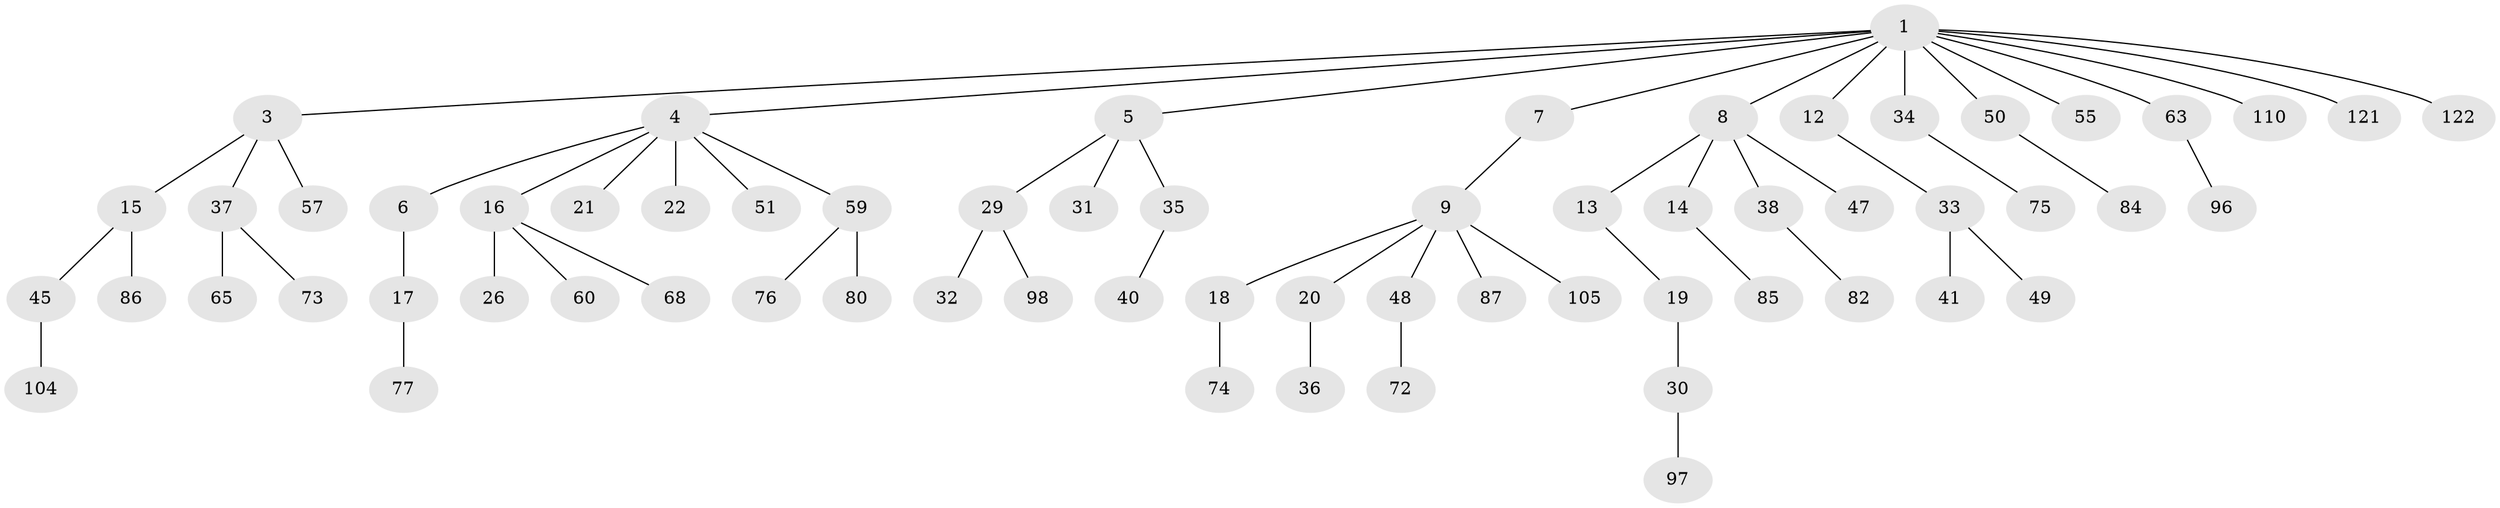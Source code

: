 // original degree distribution, {7: 0.015267175572519083, 8: 0.007633587786259542, 4: 0.0916030534351145, 6: 0.015267175572519083, 3: 0.13740458015267176, 2: 0.183206106870229, 1: 0.5419847328244275, 5: 0.007633587786259542}
// Generated by graph-tools (version 1.1) at 2025/19/03/04/25 18:19:09]
// undirected, 65 vertices, 64 edges
graph export_dot {
graph [start="1"]
  node [color=gray90,style=filled];
  1 [super="+2"];
  3;
  4 [super="+11+88"];
  5 [super="+120+27"];
  6 [super="+52"];
  7 [super="+56"];
  8 [super="+101+25"];
  9 [super="+23+10"];
  12;
  13;
  14 [super="+28+58+91"];
  15 [super="+43+107"];
  16;
  17 [super="+70+24"];
  18;
  19;
  20 [super="+64"];
  21 [super="+93"];
  22 [super="+89"];
  26 [super="+39+125+66"];
  29 [super="+67"];
  30 [super="+78"];
  31 [super="+46+54"];
  32;
  33;
  34;
  35 [super="+69"];
  36;
  37;
  38 [super="+42+118"];
  40;
  41 [super="+106"];
  45 [super="+94"];
  47;
  48 [super="+61"];
  49;
  50;
  51;
  55;
  57;
  59 [super="+79+123+62+92"];
  60 [super="+128+117"];
  63;
  65;
  68;
  72;
  73;
  74 [super="+115"];
  75 [super="+99"];
  76;
  77;
  80;
  82 [super="+100"];
  84;
  85;
  86;
  87 [super="+124"];
  96;
  97;
  98 [super="+131"];
  104;
  105;
  110;
  121;
  122;
  1 -- 4;
  1 -- 12;
  1 -- 34;
  1 -- 50;
  1 -- 121;
  1 -- 122;
  1 -- 3;
  1 -- 5;
  1 -- 7;
  1 -- 8;
  1 -- 110;
  1 -- 55;
  1 -- 63;
  3 -- 15;
  3 -- 37;
  3 -- 57;
  4 -- 6;
  4 -- 21;
  4 -- 22;
  4 -- 16;
  4 -- 51;
  4 -- 59;
  5 -- 31;
  5 -- 29;
  5 -- 35;
  6 -- 17;
  7 -- 9;
  8 -- 13;
  8 -- 14;
  8 -- 38;
  8 -- 47;
  9 -- 18;
  9 -- 20;
  9 -- 48;
  9 -- 105;
  9 -- 87;
  12 -- 33;
  13 -- 19;
  14 -- 85;
  15 -- 45;
  15 -- 86;
  16 -- 26;
  16 -- 60;
  16 -- 68;
  17 -- 77;
  18 -- 74;
  19 -- 30;
  20 -- 36;
  29 -- 32;
  29 -- 98;
  30 -- 97;
  33 -- 41;
  33 -- 49;
  34 -- 75;
  35 -- 40;
  37 -- 65;
  37 -- 73;
  38 -- 82;
  45 -- 104;
  48 -- 72;
  50 -- 84;
  59 -- 80;
  59 -- 76;
  63 -- 96;
}
